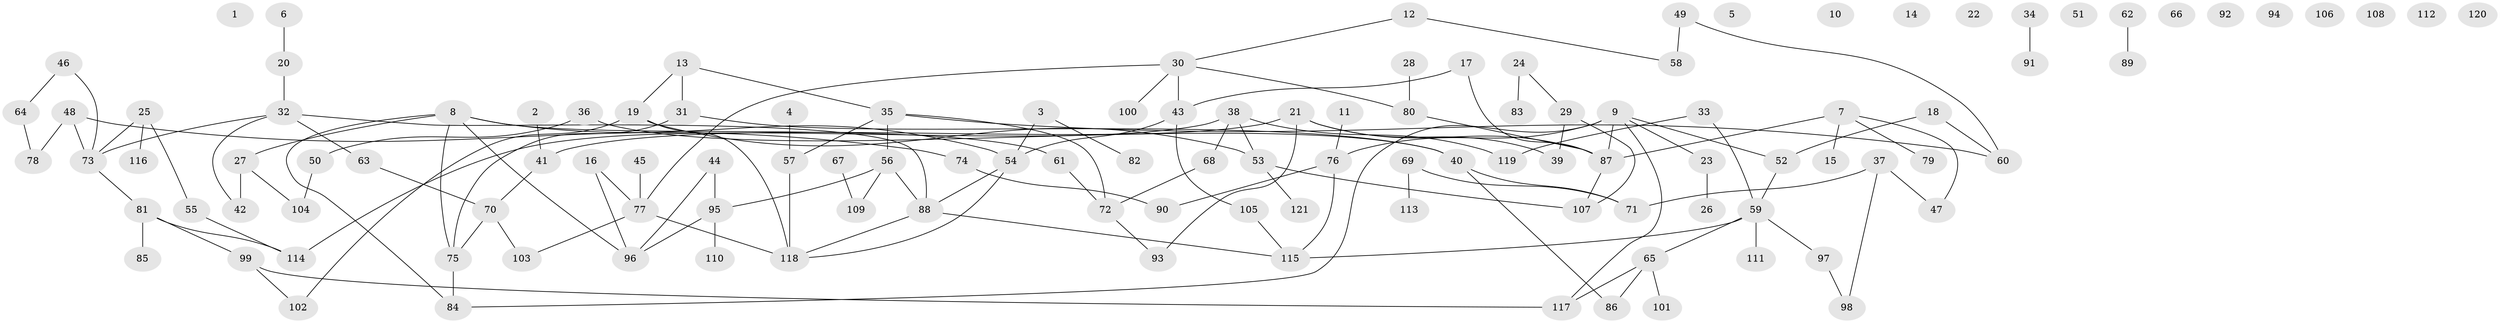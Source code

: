 // coarse degree distribution, {0: 0.21666666666666667, 1: 0.25, 4: 0.06666666666666667, 2: 0.26666666666666666, 7: 0.03333333333333333, 5: 0.05, 6: 0.03333333333333333, 3: 0.05, 10: 0.016666666666666666, 11: 0.016666666666666666}
// Generated by graph-tools (version 1.1) at 2025/43/03/04/25 21:43:49]
// undirected, 121 vertices, 142 edges
graph export_dot {
graph [start="1"]
  node [color=gray90,style=filled];
  1;
  2;
  3;
  4;
  5;
  6;
  7;
  8;
  9;
  10;
  11;
  12;
  13;
  14;
  15;
  16;
  17;
  18;
  19;
  20;
  21;
  22;
  23;
  24;
  25;
  26;
  27;
  28;
  29;
  30;
  31;
  32;
  33;
  34;
  35;
  36;
  37;
  38;
  39;
  40;
  41;
  42;
  43;
  44;
  45;
  46;
  47;
  48;
  49;
  50;
  51;
  52;
  53;
  54;
  55;
  56;
  57;
  58;
  59;
  60;
  61;
  62;
  63;
  64;
  65;
  66;
  67;
  68;
  69;
  70;
  71;
  72;
  73;
  74;
  75;
  76;
  77;
  78;
  79;
  80;
  81;
  82;
  83;
  84;
  85;
  86;
  87;
  88;
  89;
  90;
  91;
  92;
  93;
  94;
  95;
  96;
  97;
  98;
  99;
  100;
  101;
  102;
  103;
  104;
  105;
  106;
  107;
  108;
  109;
  110;
  111;
  112;
  113;
  114;
  115;
  116;
  117;
  118;
  119;
  120;
  121;
  2 -- 41;
  3 -- 54;
  3 -- 82;
  4 -- 57;
  6 -- 20;
  7 -- 15;
  7 -- 47;
  7 -- 79;
  7 -- 87;
  8 -- 27;
  8 -- 54;
  8 -- 61;
  8 -- 75;
  8 -- 84;
  8 -- 96;
  9 -- 23;
  9 -- 52;
  9 -- 76;
  9 -- 84;
  9 -- 87;
  9 -- 117;
  11 -- 76;
  12 -- 30;
  12 -- 58;
  13 -- 19;
  13 -- 31;
  13 -- 35;
  16 -- 77;
  16 -- 96;
  17 -- 43;
  17 -- 87;
  18 -- 52;
  18 -- 60;
  19 -- 53;
  19 -- 102;
  19 -- 118;
  20 -- 32;
  21 -- 39;
  21 -- 41;
  21 -- 87;
  21 -- 93;
  23 -- 26;
  24 -- 29;
  24 -- 83;
  25 -- 55;
  25 -- 73;
  25 -- 116;
  27 -- 42;
  27 -- 104;
  28 -- 80;
  29 -- 39;
  29 -- 107;
  30 -- 43;
  30 -- 77;
  30 -- 80;
  30 -- 100;
  31 -- 40;
  31 -- 75;
  32 -- 42;
  32 -- 63;
  32 -- 73;
  32 -- 88;
  33 -- 59;
  33 -- 119;
  34 -- 91;
  35 -- 56;
  35 -- 57;
  35 -- 60;
  35 -- 72;
  36 -- 40;
  36 -- 50;
  37 -- 47;
  37 -- 71;
  37 -- 98;
  38 -- 53;
  38 -- 68;
  38 -- 114;
  38 -- 119;
  40 -- 71;
  40 -- 86;
  41 -- 70;
  43 -- 54;
  43 -- 105;
  44 -- 95;
  44 -- 96;
  45 -- 77;
  46 -- 64;
  46 -- 73;
  48 -- 73;
  48 -- 74;
  48 -- 78;
  49 -- 58;
  49 -- 60;
  50 -- 104;
  52 -- 59;
  53 -- 107;
  53 -- 121;
  54 -- 88;
  54 -- 118;
  55 -- 114;
  56 -- 88;
  56 -- 95;
  56 -- 109;
  57 -- 118;
  59 -- 65;
  59 -- 97;
  59 -- 111;
  59 -- 115;
  61 -- 72;
  62 -- 89;
  63 -- 70;
  64 -- 78;
  65 -- 86;
  65 -- 101;
  65 -- 117;
  67 -- 109;
  68 -- 72;
  69 -- 71;
  69 -- 113;
  70 -- 75;
  70 -- 103;
  72 -- 93;
  73 -- 81;
  74 -- 90;
  75 -- 84;
  76 -- 90;
  76 -- 115;
  77 -- 103;
  77 -- 118;
  80 -- 87;
  81 -- 85;
  81 -- 99;
  81 -- 114;
  87 -- 107;
  88 -- 115;
  88 -- 118;
  95 -- 96;
  95 -- 110;
  97 -- 98;
  99 -- 102;
  99 -- 117;
  105 -- 115;
}
